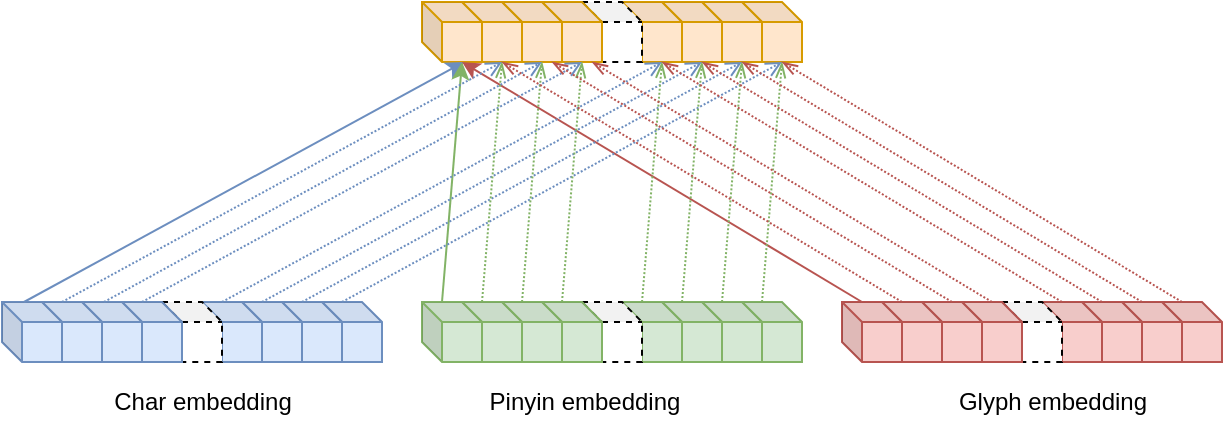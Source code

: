 <mxfile version="20.0.1" type="github">
  <diagram id="nBW5-Q817jtdk9zII63u" name="Page-1">
    <mxGraphModel dx="1038" dy="585" grid="1" gridSize="10" guides="1" tooltips="1" connect="1" arrows="1" fold="1" page="1" pageScale="1" pageWidth="827" pageHeight="1169" math="0" shadow="0">
      <root>
        <mxCell id="0" />
        <mxCell id="1" parent="0" />
        <mxCell id="5pVWOj4V8CYSmNHbQQ_q-346" value="" style="shape=cube;whiteSpace=wrap;html=1;boundedLbl=1;backgroundOutline=1;darkOpacity=0.05;darkOpacity2=0.1;size=10;fillColor=#dae8fc;strokeColor=#6c8ebf;" vertex="1" parent="1">
          <mxGeometry x="239" y="490" width="30" height="30" as="geometry" />
        </mxCell>
        <mxCell id="5pVWOj4V8CYSmNHbQQ_q-347" value="" style="shape=cube;whiteSpace=wrap;html=1;boundedLbl=1;backgroundOutline=1;darkOpacity=0.05;darkOpacity2=0.1;size=10;fillColor=#dae8fc;strokeColor=#6c8ebf;" vertex="1" parent="1">
          <mxGeometry x="219" y="490" width="30" height="30" as="geometry" />
        </mxCell>
        <mxCell id="5pVWOj4V8CYSmNHbQQ_q-348" value="" style="shape=cube;whiteSpace=wrap;html=1;boundedLbl=1;backgroundOutline=1;darkOpacity=0.05;darkOpacity2=0.1;size=10;fillColor=#dae8fc;strokeColor=#6c8ebf;" vertex="1" parent="1">
          <mxGeometry x="199" y="490" width="30" height="30" as="geometry" />
        </mxCell>
        <mxCell id="5pVWOj4V8CYSmNHbQQ_q-349" value="" style="shape=cube;whiteSpace=wrap;html=1;boundedLbl=1;backgroundOutline=1;darkOpacity=0.05;darkOpacity2=0.1;size=10;fillColor=#dae8fc;strokeColor=#6c8ebf;" vertex="1" parent="1">
          <mxGeometry x="179" y="490" width="30" height="30" as="geometry" />
        </mxCell>
        <mxCell id="5pVWOj4V8CYSmNHbQQ_q-350" value="" style="shape=cube;whiteSpace=wrap;html=1;boundedLbl=1;backgroundOutline=1;darkOpacity=0.05;darkOpacity2=0.1;size=10;dashed=1;" vertex="1" parent="1">
          <mxGeometry x="159" y="490" width="30" height="30" as="geometry" />
        </mxCell>
        <mxCell id="5pVWOj4V8CYSmNHbQQ_q-351" value="" style="shape=cube;whiteSpace=wrap;html=1;boundedLbl=1;backgroundOutline=1;darkOpacity=0.05;darkOpacity2=0.1;size=10;fillColor=#dae8fc;strokeColor=#6c8ebf;" vertex="1" parent="1">
          <mxGeometry x="139" y="490" width="30" height="30" as="geometry" />
        </mxCell>
        <mxCell id="5pVWOj4V8CYSmNHbQQ_q-352" value="" style="shape=cube;whiteSpace=wrap;html=1;boundedLbl=1;backgroundOutline=1;darkOpacity=0.05;darkOpacity2=0.1;size=10;fillColor=#dae8fc;strokeColor=#6c8ebf;" vertex="1" parent="1">
          <mxGeometry x="119" y="490" width="30" height="30" as="geometry" />
        </mxCell>
        <mxCell id="5pVWOj4V8CYSmNHbQQ_q-353" value="" style="shape=cube;whiteSpace=wrap;html=1;boundedLbl=1;backgroundOutline=1;darkOpacity=0.05;darkOpacity2=0.1;size=10;fillColor=#dae8fc;strokeColor=#6c8ebf;" vertex="1" parent="1">
          <mxGeometry x="99" y="490" width="30" height="30" as="geometry" />
        </mxCell>
        <mxCell id="5pVWOj4V8CYSmNHbQQ_q-354" value="" style="shape=cube;whiteSpace=wrap;html=1;boundedLbl=1;backgroundOutline=1;darkOpacity=0.05;darkOpacity2=0.1;size=10;fillColor=#dae8fc;strokeColor=#6c8ebf;" vertex="1" parent="1">
          <mxGeometry x="79" y="490" width="30" height="30" as="geometry" />
        </mxCell>
        <mxCell id="5pVWOj4V8CYSmNHbQQ_q-355" value="" style="shape=cube;whiteSpace=wrap;html=1;boundedLbl=1;backgroundOutline=1;darkOpacity=0.05;darkOpacity2=0.1;size=10;fillColor=#d5e8d4;strokeColor=#82b366;" vertex="1" parent="1">
          <mxGeometry x="449" y="490" width="30" height="30" as="geometry" />
        </mxCell>
        <mxCell id="5pVWOj4V8CYSmNHbQQ_q-356" value="" style="shape=cube;whiteSpace=wrap;html=1;boundedLbl=1;backgroundOutline=1;darkOpacity=0.05;darkOpacity2=0.1;size=10;fillColor=#d5e8d4;strokeColor=#82b366;" vertex="1" parent="1">
          <mxGeometry x="429" y="490" width="30" height="30" as="geometry" />
        </mxCell>
        <mxCell id="5pVWOj4V8CYSmNHbQQ_q-357" value="" style="shape=cube;whiteSpace=wrap;html=1;boundedLbl=1;backgroundOutline=1;darkOpacity=0.05;darkOpacity2=0.1;size=10;fillColor=#d5e8d4;strokeColor=#82b366;" vertex="1" parent="1">
          <mxGeometry x="409" y="490" width="30" height="30" as="geometry" />
        </mxCell>
        <mxCell id="5pVWOj4V8CYSmNHbQQ_q-358" value="" style="shape=cube;whiteSpace=wrap;html=1;boundedLbl=1;backgroundOutline=1;darkOpacity=0.05;darkOpacity2=0.1;size=10;fillColor=#d5e8d4;strokeColor=#82b366;" vertex="1" parent="1">
          <mxGeometry x="389" y="490" width="30" height="30" as="geometry" />
        </mxCell>
        <mxCell id="5pVWOj4V8CYSmNHbQQ_q-359" value="" style="shape=cube;whiteSpace=wrap;html=1;boundedLbl=1;backgroundOutline=1;darkOpacity=0.05;darkOpacity2=0.1;size=10;dashed=1;" vertex="1" parent="1">
          <mxGeometry x="369" y="490" width="30" height="30" as="geometry" />
        </mxCell>
        <mxCell id="5pVWOj4V8CYSmNHbQQ_q-360" value="" style="shape=cube;whiteSpace=wrap;html=1;boundedLbl=1;backgroundOutline=1;darkOpacity=0.05;darkOpacity2=0.1;size=10;fillColor=#d5e8d4;strokeColor=#82b366;" vertex="1" parent="1">
          <mxGeometry x="349" y="490" width="30" height="30" as="geometry" />
        </mxCell>
        <mxCell id="5pVWOj4V8CYSmNHbQQ_q-361" value="" style="shape=cube;whiteSpace=wrap;html=1;boundedLbl=1;backgroundOutline=1;darkOpacity=0.05;darkOpacity2=0.1;size=10;fillColor=#d5e8d4;strokeColor=#82b366;" vertex="1" parent="1">
          <mxGeometry x="329" y="490" width="30" height="30" as="geometry" />
        </mxCell>
        <mxCell id="5pVWOj4V8CYSmNHbQQ_q-362" value="" style="shape=cube;whiteSpace=wrap;html=1;boundedLbl=1;backgroundOutline=1;darkOpacity=0.05;darkOpacity2=0.1;size=10;fillColor=#d5e8d4;strokeColor=#82b366;" vertex="1" parent="1">
          <mxGeometry x="309" y="490" width="30" height="30" as="geometry" />
        </mxCell>
        <mxCell id="5pVWOj4V8CYSmNHbQQ_q-363" value="" style="shape=cube;whiteSpace=wrap;html=1;boundedLbl=1;backgroundOutline=1;darkOpacity=0.05;darkOpacity2=0.1;size=10;fillColor=#d5e8d4;strokeColor=#82b366;" vertex="1" parent="1">
          <mxGeometry x="289" y="490" width="30" height="30" as="geometry" />
        </mxCell>
        <mxCell id="5pVWOj4V8CYSmNHbQQ_q-364" value="" style="shape=cube;whiteSpace=wrap;html=1;boundedLbl=1;backgroundOutline=1;darkOpacity=0.05;darkOpacity2=0.1;size=10;fillColor=#f8cecc;strokeColor=#b85450;" vertex="1" parent="1">
          <mxGeometry x="659" y="490" width="30" height="30" as="geometry" />
        </mxCell>
        <mxCell id="5pVWOj4V8CYSmNHbQQ_q-365" value="" style="shape=cube;whiteSpace=wrap;html=1;boundedLbl=1;backgroundOutline=1;darkOpacity=0.05;darkOpacity2=0.1;size=10;fillColor=#f8cecc;strokeColor=#b85450;" vertex="1" parent="1">
          <mxGeometry x="639" y="490" width="30" height="30" as="geometry" />
        </mxCell>
        <mxCell id="5pVWOj4V8CYSmNHbQQ_q-366" value="" style="shape=cube;whiteSpace=wrap;html=1;boundedLbl=1;backgroundOutline=1;darkOpacity=0.05;darkOpacity2=0.1;size=10;fillColor=#f8cecc;strokeColor=#b85450;" vertex="1" parent="1">
          <mxGeometry x="619" y="490" width="30" height="30" as="geometry" />
        </mxCell>
        <mxCell id="5pVWOj4V8CYSmNHbQQ_q-367" value="" style="shape=cube;whiteSpace=wrap;html=1;boundedLbl=1;backgroundOutline=1;darkOpacity=0.05;darkOpacity2=0.1;size=10;fillColor=#f8cecc;strokeColor=#b85450;" vertex="1" parent="1">
          <mxGeometry x="599" y="490" width="30" height="30" as="geometry" />
        </mxCell>
        <mxCell id="5pVWOj4V8CYSmNHbQQ_q-368" value="" style="shape=cube;whiteSpace=wrap;html=1;boundedLbl=1;backgroundOutline=1;darkOpacity=0.05;darkOpacity2=0.1;size=10;dashed=1;" vertex="1" parent="1">
          <mxGeometry x="579" y="490" width="30" height="30" as="geometry" />
        </mxCell>
        <mxCell id="5pVWOj4V8CYSmNHbQQ_q-369" value="" style="shape=cube;whiteSpace=wrap;html=1;boundedLbl=1;backgroundOutline=1;darkOpacity=0.05;darkOpacity2=0.1;size=10;fillColor=#f8cecc;strokeColor=#b85450;" vertex="1" parent="1">
          <mxGeometry x="559" y="490" width="30" height="30" as="geometry" />
        </mxCell>
        <mxCell id="5pVWOj4V8CYSmNHbQQ_q-370" value="" style="shape=cube;whiteSpace=wrap;html=1;boundedLbl=1;backgroundOutline=1;darkOpacity=0.05;darkOpacity2=0.1;size=10;fillColor=#f8cecc;strokeColor=#b85450;" vertex="1" parent="1">
          <mxGeometry x="539" y="490" width="30" height="30" as="geometry" />
        </mxCell>
        <mxCell id="5pVWOj4V8CYSmNHbQQ_q-371" value="" style="shape=cube;whiteSpace=wrap;html=1;boundedLbl=1;backgroundOutline=1;darkOpacity=0.05;darkOpacity2=0.1;size=10;fillColor=#f8cecc;strokeColor=#b85450;" vertex="1" parent="1">
          <mxGeometry x="519" y="490" width="30" height="30" as="geometry" />
        </mxCell>
        <mxCell id="5pVWOj4V8CYSmNHbQQ_q-372" value="" style="shape=cube;whiteSpace=wrap;html=1;boundedLbl=1;backgroundOutline=1;darkOpacity=0.05;darkOpacity2=0.1;size=10;fillColor=#f8cecc;strokeColor=#b85450;" vertex="1" parent="1">
          <mxGeometry x="499" y="490" width="30" height="30" as="geometry" />
        </mxCell>
        <mxCell id="5pVWOj4V8CYSmNHbQQ_q-373" value="" style="shape=cube;whiteSpace=wrap;html=1;boundedLbl=1;backgroundOutline=1;darkOpacity=0.05;darkOpacity2=0.1;size=10;fillColor=#ffe6cc;strokeColor=#d79b00;" vertex="1" parent="1">
          <mxGeometry x="449" y="340" width="30" height="30" as="geometry" />
        </mxCell>
        <mxCell id="5pVWOj4V8CYSmNHbQQ_q-374" value="" style="shape=cube;whiteSpace=wrap;html=1;boundedLbl=1;backgroundOutline=1;darkOpacity=0.05;darkOpacity2=0.1;size=10;fillColor=#ffe6cc;strokeColor=#d79b00;" vertex="1" parent="1">
          <mxGeometry x="429" y="340" width="30" height="30" as="geometry" />
        </mxCell>
        <mxCell id="5pVWOj4V8CYSmNHbQQ_q-375" value="" style="shape=cube;whiteSpace=wrap;html=1;boundedLbl=1;backgroundOutline=1;darkOpacity=0.05;darkOpacity2=0.1;size=10;fillColor=#ffe6cc;strokeColor=#d79b00;" vertex="1" parent="1">
          <mxGeometry x="409" y="340" width="30" height="30" as="geometry" />
        </mxCell>
        <mxCell id="5pVWOj4V8CYSmNHbQQ_q-376" value="" style="shape=cube;whiteSpace=wrap;html=1;boundedLbl=1;backgroundOutline=1;darkOpacity=0.05;darkOpacity2=0.1;size=10;fillColor=#ffe6cc;strokeColor=#d79b00;" vertex="1" parent="1">
          <mxGeometry x="389" y="340" width="30" height="30" as="geometry" />
        </mxCell>
        <mxCell id="5pVWOj4V8CYSmNHbQQ_q-377" value="" style="shape=cube;whiteSpace=wrap;html=1;boundedLbl=1;backgroundOutline=1;darkOpacity=0.05;darkOpacity2=0.1;size=10;dashed=1;" vertex="1" parent="1">
          <mxGeometry x="369" y="340" width="30" height="30" as="geometry" />
        </mxCell>
        <mxCell id="5pVWOj4V8CYSmNHbQQ_q-378" value="" style="shape=cube;whiteSpace=wrap;html=1;boundedLbl=1;backgroundOutline=1;darkOpacity=0.05;darkOpacity2=0.1;size=10;fillColor=#ffe6cc;strokeColor=#d79b00;" vertex="1" parent="1">
          <mxGeometry x="349" y="340" width="30" height="30" as="geometry" />
        </mxCell>
        <mxCell id="5pVWOj4V8CYSmNHbQQ_q-379" value="" style="shape=cube;whiteSpace=wrap;html=1;boundedLbl=1;backgroundOutline=1;darkOpacity=0.05;darkOpacity2=0.1;size=10;fillColor=#ffe6cc;strokeColor=#d79b00;" vertex="1" parent="1">
          <mxGeometry x="329" y="340" width="30" height="30" as="geometry" />
        </mxCell>
        <mxCell id="5pVWOj4V8CYSmNHbQQ_q-380" value="" style="shape=cube;whiteSpace=wrap;html=1;boundedLbl=1;backgroundOutline=1;darkOpacity=0.05;darkOpacity2=0.1;size=10;fillColor=#ffe6cc;strokeColor=#d79b00;" vertex="1" parent="1">
          <mxGeometry x="309" y="340" width="30" height="30" as="geometry" />
        </mxCell>
        <mxCell id="5pVWOj4V8CYSmNHbQQ_q-381" value="" style="shape=cube;whiteSpace=wrap;html=1;boundedLbl=1;backgroundOutline=1;darkOpacity=0.05;darkOpacity2=0.1;size=10;fillColor=#ffe6cc;strokeColor=#d79b00;" vertex="1" parent="1">
          <mxGeometry x="289" y="340" width="30" height="30" as="geometry" />
        </mxCell>
        <mxCell id="5pVWOj4V8CYSmNHbQQ_q-382" value="" style="endArrow=classic;html=1;rounded=0;fillColor=#dae8fc;strokeColor=#6c8ebf;" edge="1" parent="1">
          <mxGeometry width="50" height="50" relative="1" as="geometry">
            <mxPoint x="90" y="490" as="sourcePoint" />
            <mxPoint x="310" y="370" as="targetPoint" />
          </mxGeometry>
        </mxCell>
        <mxCell id="5pVWOj4V8CYSmNHbQQ_q-383" value="" style="endArrow=classic;html=1;rounded=0;exitX=0;exitY=0;exitDx=10;exitDy=0;exitPerimeter=0;entryX=0;entryY=0;entryDx=20;entryDy=30;entryPerimeter=0;fillColor=#d5e8d4;strokeColor=#82b366;" edge="1" parent="1" source="5pVWOj4V8CYSmNHbQQ_q-363" target="5pVWOj4V8CYSmNHbQQ_q-381">
          <mxGeometry width="50" height="50" relative="1" as="geometry">
            <mxPoint x="350" y="370" as="sourcePoint" />
            <mxPoint x="400" y="320" as="targetPoint" />
          </mxGeometry>
        </mxCell>
        <mxCell id="5pVWOj4V8CYSmNHbQQ_q-384" value="" style="endArrow=classic;html=1;rounded=0;entryX=0;entryY=0;entryDx=20;entryDy=30;entryPerimeter=0;exitX=0;exitY=0;exitDx=10;exitDy=0;exitPerimeter=0;fillColor=#f8cecc;strokeColor=#b85450;" edge="1" parent="1" source="5pVWOj4V8CYSmNHbQQ_q-372" target="5pVWOj4V8CYSmNHbQQ_q-381">
          <mxGeometry width="50" height="50" relative="1" as="geometry">
            <mxPoint x="370" y="450" as="sourcePoint" />
            <mxPoint x="420" y="400" as="targetPoint" />
          </mxGeometry>
        </mxCell>
        <mxCell id="5pVWOj4V8CYSmNHbQQ_q-385" value="" style="endArrow=open;html=1;rounded=0;exitX=0;exitY=0;exitDx=10;exitDy=0;exitPerimeter=0;entryX=0;entryY=0;entryDx=20;entryDy=30;entryPerimeter=0;dashed=1;dashPattern=1 1;endFill=0;fillColor=#dae8fc;strokeColor=#6c8ebf;" edge="1" parent="1" source="5pVWOj4V8CYSmNHbQQ_q-353" target="5pVWOj4V8CYSmNHbQQ_q-380">
          <mxGeometry width="50" height="50" relative="1" as="geometry">
            <mxPoint x="240" y="440" as="sourcePoint" />
            <mxPoint x="290" y="390" as="targetPoint" />
          </mxGeometry>
        </mxCell>
        <mxCell id="5pVWOj4V8CYSmNHbQQ_q-386" value="" style="endArrow=open;html=1;rounded=0;entryX=0;entryY=0;entryDx=20;entryDy=30;entryPerimeter=0;dashed=1;dashPattern=1 1;endFill=0;fillColor=#dae8fc;strokeColor=#6c8ebf;" edge="1" parent="1" target="5pVWOj4V8CYSmNHbQQ_q-379">
          <mxGeometry width="50" height="50" relative="1" as="geometry">
            <mxPoint x="130" y="490" as="sourcePoint" />
            <mxPoint x="339" y="380" as="targetPoint" />
          </mxGeometry>
        </mxCell>
        <mxCell id="5pVWOj4V8CYSmNHbQQ_q-387" value="" style="endArrow=open;html=1;rounded=0;exitX=0;exitY=0;exitDx=10;exitDy=0;exitPerimeter=0;entryX=0;entryY=0;entryDx=20;entryDy=30;entryPerimeter=0;dashed=1;dashPattern=1 1;endFill=0;fillColor=#dae8fc;strokeColor=#6c8ebf;" edge="1" parent="1">
          <mxGeometry width="50" height="50" relative="1" as="geometry">
            <mxPoint x="149" y="490" as="sourcePoint" />
            <mxPoint x="369" y="370" as="targetPoint" />
          </mxGeometry>
        </mxCell>
        <mxCell id="5pVWOj4V8CYSmNHbQQ_q-388" value="" style="endArrow=open;html=1;rounded=0;exitX=0;exitY=0;exitDx=10;exitDy=0;exitPerimeter=0;entryX=0;entryY=0;entryDx=20;entryDy=30;entryPerimeter=0;dashed=1;dashPattern=1 1;endFill=0;fillColor=#dae8fc;strokeColor=#6c8ebf;" edge="1" parent="1">
          <mxGeometry width="50" height="50" relative="1" as="geometry">
            <mxPoint x="189" y="490" as="sourcePoint" />
            <mxPoint x="409" y="370" as="targetPoint" />
          </mxGeometry>
        </mxCell>
        <mxCell id="5pVWOj4V8CYSmNHbQQ_q-389" value="" style="endArrow=open;html=1;rounded=0;exitX=0;exitY=0;exitDx=10;exitDy=0;exitPerimeter=0;entryX=0;entryY=0;entryDx=20;entryDy=30;entryPerimeter=0;dashed=1;dashPattern=1 1;endFill=0;fillColor=#dae8fc;strokeColor=#6c8ebf;" edge="1" parent="1">
          <mxGeometry width="50" height="50" relative="1" as="geometry">
            <mxPoint x="209" y="490" as="sourcePoint" />
            <mxPoint x="429" y="370" as="targetPoint" />
          </mxGeometry>
        </mxCell>
        <mxCell id="5pVWOj4V8CYSmNHbQQ_q-390" value="" style="endArrow=open;html=1;rounded=0;exitX=0;exitY=0;exitDx=10;exitDy=0;exitPerimeter=0;entryX=0;entryY=0;entryDx=20;entryDy=30;entryPerimeter=0;dashed=1;dashPattern=1 1;endFill=0;fillColor=#dae8fc;strokeColor=#6c8ebf;" edge="1" parent="1">
          <mxGeometry width="50" height="50" relative="1" as="geometry">
            <mxPoint x="229" y="490" as="sourcePoint" />
            <mxPoint x="449" y="370" as="targetPoint" />
          </mxGeometry>
        </mxCell>
        <mxCell id="5pVWOj4V8CYSmNHbQQ_q-391" value="" style="endArrow=open;html=1;rounded=0;exitX=0;exitY=0;exitDx=10;exitDy=0;exitPerimeter=0;entryX=0;entryY=0;entryDx=20;entryDy=30;entryPerimeter=0;dashed=1;dashPattern=1 1;endFill=0;fillColor=#dae8fc;strokeColor=#6c8ebf;" edge="1" parent="1">
          <mxGeometry width="50" height="50" relative="1" as="geometry">
            <mxPoint x="249" y="490" as="sourcePoint" />
            <mxPoint x="469" y="370" as="targetPoint" />
          </mxGeometry>
        </mxCell>
        <mxCell id="5pVWOj4V8CYSmNHbQQ_q-392" value="" style="endArrow=openThin;html=1;rounded=0;exitX=0;exitY=0;exitDx=10;exitDy=0;exitPerimeter=0;entryX=0;entryY=0;entryDx=20;entryDy=30;entryPerimeter=0;fillColor=#d5e8d4;strokeColor=#82b366;dashed=1;dashPattern=1 1;endFill=0;" edge="1" parent="1">
          <mxGeometry width="50" height="50" relative="1" as="geometry">
            <mxPoint x="319" y="490" as="sourcePoint" />
            <mxPoint x="329" y="370" as="targetPoint" />
          </mxGeometry>
        </mxCell>
        <mxCell id="5pVWOj4V8CYSmNHbQQ_q-393" value="" style="endArrow=openThin;html=1;rounded=0;exitX=0;exitY=0;exitDx=10;exitDy=0;exitPerimeter=0;entryX=0;entryY=0;entryDx=20;entryDy=30;entryPerimeter=0;fillColor=#d5e8d4;strokeColor=#82b366;dashed=1;dashPattern=1 1;endFill=0;" edge="1" parent="1">
          <mxGeometry width="50" height="50" relative="1" as="geometry">
            <mxPoint x="339" y="490" as="sourcePoint" />
            <mxPoint x="349" y="370" as="targetPoint" />
          </mxGeometry>
        </mxCell>
        <mxCell id="5pVWOj4V8CYSmNHbQQ_q-394" value="" style="endArrow=openThin;html=1;rounded=0;exitX=0;exitY=0;exitDx=10;exitDy=0;exitPerimeter=0;entryX=0;entryY=0;entryDx=20;entryDy=30;entryPerimeter=0;fillColor=#d5e8d4;strokeColor=#82b366;dashed=1;dashPattern=1 1;endFill=0;" edge="1" parent="1">
          <mxGeometry width="50" height="50" relative="1" as="geometry">
            <mxPoint x="359" y="490" as="sourcePoint" />
            <mxPoint x="369" y="370" as="targetPoint" />
          </mxGeometry>
        </mxCell>
        <mxCell id="5pVWOj4V8CYSmNHbQQ_q-395" value="" style="endArrow=openThin;html=1;rounded=0;exitX=0;exitY=0;exitDx=10;exitDy=0;exitPerimeter=0;entryX=0;entryY=0;entryDx=20;entryDy=30;entryPerimeter=0;fillColor=#d5e8d4;strokeColor=#82b366;dashed=1;dashPattern=1 1;endFill=0;" edge="1" parent="1">
          <mxGeometry width="50" height="50" relative="1" as="geometry">
            <mxPoint x="399" y="490" as="sourcePoint" />
            <mxPoint x="409" y="370" as="targetPoint" />
          </mxGeometry>
        </mxCell>
        <mxCell id="5pVWOj4V8CYSmNHbQQ_q-396" value="" style="endArrow=openThin;html=1;rounded=0;exitX=0;exitY=0;exitDx=10;exitDy=0;exitPerimeter=0;entryX=0;entryY=0;entryDx=20;entryDy=30;entryPerimeter=0;fillColor=#d5e8d4;strokeColor=#82b366;dashed=1;dashPattern=1 1;endFill=0;" edge="1" parent="1">
          <mxGeometry width="50" height="50" relative="1" as="geometry">
            <mxPoint x="419" y="490" as="sourcePoint" />
            <mxPoint x="429" y="370" as="targetPoint" />
          </mxGeometry>
        </mxCell>
        <mxCell id="5pVWOj4V8CYSmNHbQQ_q-397" value="" style="endArrow=openThin;html=1;rounded=0;exitX=0;exitY=0;exitDx=10;exitDy=0;exitPerimeter=0;entryX=0;entryY=0;entryDx=20;entryDy=30;entryPerimeter=0;fillColor=#d5e8d4;strokeColor=#82b366;dashed=1;dashPattern=1 1;endFill=0;" edge="1" parent="1">
          <mxGeometry width="50" height="50" relative="1" as="geometry">
            <mxPoint x="439" y="490" as="sourcePoint" />
            <mxPoint x="449" y="370" as="targetPoint" />
          </mxGeometry>
        </mxCell>
        <mxCell id="5pVWOj4V8CYSmNHbQQ_q-398" value="" style="endArrow=openThin;html=1;rounded=0;exitX=0;exitY=0;exitDx=10;exitDy=0;exitPerimeter=0;entryX=0;entryY=0;entryDx=20;entryDy=30;entryPerimeter=0;fillColor=#d5e8d4;strokeColor=#82b366;dashed=1;dashPattern=1 1;endFill=0;" edge="1" parent="1">
          <mxGeometry width="50" height="50" relative="1" as="geometry">
            <mxPoint x="459" y="490" as="sourcePoint" />
            <mxPoint x="469" y="370" as="targetPoint" />
          </mxGeometry>
        </mxCell>
        <mxCell id="5pVWOj4V8CYSmNHbQQ_q-399" value="" style="endArrow=openThin;html=1;rounded=0;entryX=0;entryY=0;entryDx=20;entryDy=30;entryPerimeter=0;exitX=0;exitY=0;exitDx=10;exitDy=0;exitPerimeter=0;fillColor=#f8cecc;strokeColor=#b85450;dashed=1;dashPattern=1 1;endFill=0;" edge="1" parent="1">
          <mxGeometry width="50" height="50" relative="1" as="geometry">
            <mxPoint x="529" y="490" as="sourcePoint" />
            <mxPoint x="329" y="370" as="targetPoint" />
          </mxGeometry>
        </mxCell>
        <mxCell id="5pVWOj4V8CYSmNHbQQ_q-400" value="" style="endArrow=openThin;html=1;rounded=0;entryX=0;entryY=0;entryDx=20;entryDy=30;entryPerimeter=0;exitX=0;exitY=0;exitDx=10;exitDy=0;exitPerimeter=0;fillColor=#f8cecc;strokeColor=#b85450;dashed=1;dashPattern=1 1;endFill=0;" edge="1" parent="1">
          <mxGeometry width="50" height="50" relative="1" as="geometry">
            <mxPoint x="554" y="490" as="sourcePoint" />
            <mxPoint x="354" y="370" as="targetPoint" />
          </mxGeometry>
        </mxCell>
        <mxCell id="5pVWOj4V8CYSmNHbQQ_q-401" value="" style="endArrow=openThin;html=1;rounded=0;entryX=0;entryY=0;entryDx=20;entryDy=30;entryPerimeter=0;exitX=0;exitY=0;exitDx=10;exitDy=0;exitPerimeter=0;fillColor=#f8cecc;strokeColor=#b85450;dashed=1;dashPattern=1 1;endFill=0;" edge="1" parent="1">
          <mxGeometry width="50" height="50" relative="1" as="geometry">
            <mxPoint x="574" y="490" as="sourcePoint" />
            <mxPoint x="374" y="370" as="targetPoint" />
          </mxGeometry>
        </mxCell>
        <mxCell id="5pVWOj4V8CYSmNHbQQ_q-402" value="" style="endArrow=openThin;html=1;rounded=0;entryX=0;entryY=0;entryDx=20;entryDy=30;entryPerimeter=0;exitX=0;exitY=0;exitDx=10;exitDy=0;exitPerimeter=0;fillColor=#f8cecc;strokeColor=#b85450;dashed=1;dashPattern=1 1;endFill=0;" edge="1" parent="1">
          <mxGeometry width="50" height="50" relative="1" as="geometry">
            <mxPoint x="609" y="490" as="sourcePoint" />
            <mxPoint x="409" y="370" as="targetPoint" />
          </mxGeometry>
        </mxCell>
        <mxCell id="5pVWOj4V8CYSmNHbQQ_q-403" value="" style="endArrow=openThin;html=1;rounded=0;entryX=0;entryY=0;entryDx=20;entryDy=30;entryPerimeter=0;exitX=0;exitY=0;exitDx=10;exitDy=0;exitPerimeter=0;fillColor=#f8cecc;strokeColor=#b85450;dashed=1;dashPattern=1 1;endFill=0;" edge="1" parent="1">
          <mxGeometry width="50" height="50" relative="1" as="geometry">
            <mxPoint x="629" y="490" as="sourcePoint" />
            <mxPoint x="429" y="370" as="targetPoint" />
          </mxGeometry>
        </mxCell>
        <mxCell id="5pVWOj4V8CYSmNHbQQ_q-404" value="" style="endArrow=openThin;html=1;rounded=0;entryX=0;entryY=0;entryDx=20;entryDy=30;entryPerimeter=0;exitX=0;exitY=0;exitDx=10;exitDy=0;exitPerimeter=0;fillColor=#f8cecc;strokeColor=#b85450;dashed=1;dashPattern=1 1;endFill=0;" edge="1" parent="1">
          <mxGeometry width="50" height="50" relative="1" as="geometry">
            <mxPoint x="649" y="490" as="sourcePoint" />
            <mxPoint x="449" y="370" as="targetPoint" />
          </mxGeometry>
        </mxCell>
        <mxCell id="5pVWOj4V8CYSmNHbQQ_q-405" value="" style="endArrow=openThin;html=1;rounded=0;entryX=0;entryY=0;entryDx=20;entryDy=30;entryPerimeter=0;exitX=0;exitY=0;exitDx=10;exitDy=0;exitPerimeter=0;fillColor=#f8cecc;strokeColor=#b85450;dashed=1;dashPattern=1 1;endFill=0;" edge="1" parent="1">
          <mxGeometry width="50" height="50" relative="1" as="geometry">
            <mxPoint x="669" y="490" as="sourcePoint" />
            <mxPoint x="469" y="370" as="targetPoint" />
          </mxGeometry>
        </mxCell>
        <mxCell id="5pVWOj4V8CYSmNHbQQ_q-406" value="Char embedding" style="text;html=1;resizable=0;autosize=1;align=center;verticalAlign=middle;points=[];fillColor=none;strokeColor=none;rounded=0;dashed=1;" vertex="1" parent="1">
          <mxGeometry x="129" y="530" width="100" height="20" as="geometry" />
        </mxCell>
        <mxCell id="5pVWOj4V8CYSmNHbQQ_q-407" value="Pinyin embedding" style="text;html=1;resizable=0;autosize=1;align=center;verticalAlign=middle;points=[];fillColor=none;strokeColor=none;rounded=0;dashed=1;" vertex="1" parent="1">
          <mxGeometry x="315" y="530" width="110" height="20" as="geometry" />
        </mxCell>
        <mxCell id="5pVWOj4V8CYSmNHbQQ_q-408" value="Glyph embedding" style="text;html=1;resizable=0;autosize=1;align=center;verticalAlign=middle;points=[];fillColor=none;strokeColor=none;rounded=0;dashed=1;" vertex="1" parent="1">
          <mxGeometry x="549" y="530" width="110" height="20" as="geometry" />
        </mxCell>
      </root>
    </mxGraphModel>
  </diagram>
</mxfile>
